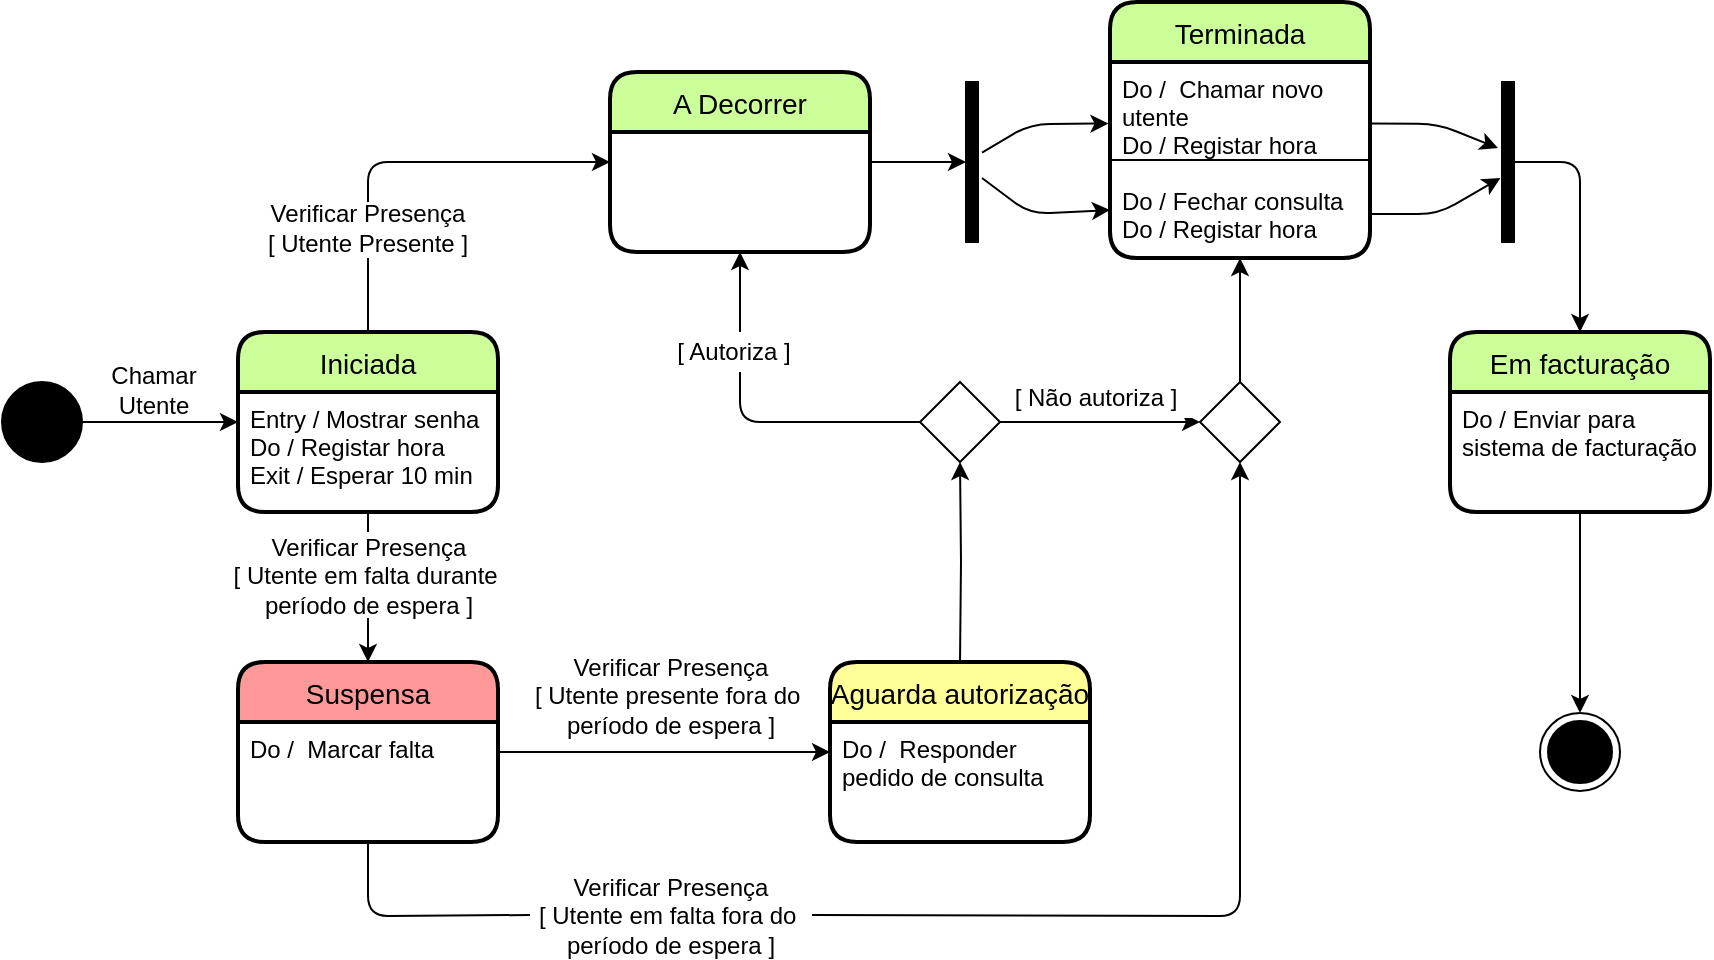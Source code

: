 <mxfile version="14.2.6" type="device"><diagram id="qfh7NfVdlRpL12L8LEe-" name="Page-1"><mxGraphModel dx="868" dy="425" grid="1" gridSize="5" guides="1" tooltips="1" connect="1" arrows="1" fold="1" page="1" pageScale="1" pageWidth="827" pageHeight="1169" math="0" shadow="0"><root><mxCell id="0"/><mxCell id="1" parent="0"/><mxCell id="K6TeAN2AUnNZK-00623X-1" value="Iniciada" style="swimlane;childLayout=stackLayout;horizontal=1;startSize=30;horizontalStack=0;rounded=1;fontSize=14;fontStyle=0;strokeWidth=2;resizeParent=0;resizeLast=1;shadow=0;dashed=0;align=center;fillColor=#CCFF99;" parent="1" vertex="1"><mxGeometry x="134" y="215" width="130" height="90" as="geometry"><mxRectangle x="260" y="75" width="120" height="30" as="alternateBounds"/></mxGeometry></mxCell><mxCell id="K6TeAN2AUnNZK-00623X-2" value="Entry / Mostrar senha&#10;Do / Registar hora&#10;Exit / Esperar 10 min" style="align=left;strokeColor=none;fillColor=none;spacingLeft=4;fontSize=12;verticalAlign=top;resizable=0;rotatable=0;part=1;" parent="K6TeAN2AUnNZK-00623X-1" vertex="1"><mxGeometry y="30" width="130" height="60" as="geometry"/></mxCell><mxCell id="K6TeAN2AUnNZK-00623X-4" style="edgeStyle=orthogonalEdgeStyle;rounded=0;orthogonalLoop=1;jettySize=auto;html=1;entryX=0;entryY=0.5;entryDx=0;entryDy=0;" parent="1" source="K6TeAN2AUnNZK-00623X-3" target="K6TeAN2AUnNZK-00623X-1" edge="1"><mxGeometry relative="1" as="geometry"/></mxCell><mxCell id="K6TeAN2AUnNZK-00623X-3" value="" style="ellipse;whiteSpace=wrap;html=1;aspect=fixed;fillColor=#000000;" parent="1" vertex="1"><mxGeometry x="16" y="240" width="40" height="40" as="geometry"/></mxCell><mxCell id="K6TeAN2AUnNZK-00623X-5" value="Chamar &lt;br&gt;Utente" style="text;html=1;strokeColor=none;align=center;verticalAlign=middle;whiteSpace=wrap;rounded=0;fillColor=#ffffff;" parent="1" vertex="1"><mxGeometry x="64" y="230" width="56" height="28" as="geometry"/></mxCell><mxCell id="K6TeAN2AUnNZK-00623X-25" style="edgeStyle=orthogonalEdgeStyle;rounded=0;orthogonalLoop=1;jettySize=auto;html=1;entryX=0.5;entryY=1;entryDx=0;entryDy=0;" parent="1" source="K6TeAN2AUnNZK-00623X-7" target="K6TeAN2AUnNZK-00623X-22" edge="1"><mxGeometry relative="1" as="geometry"/></mxCell><mxCell id="K6TeAN2AUnNZK-00623X-7" value="A Decorrer" style="swimlane;childLayout=stackLayout;horizontal=1;startSize=30;horizontalStack=0;rounded=1;fontSize=14;fontStyle=0;strokeWidth=2;resizeParent=0;resizeLast=1;shadow=0;dashed=0;align=center;fillColor=#CCFF99;" parent="1" vertex="1"><mxGeometry x="320" y="85" width="130" height="90" as="geometry"><mxRectangle x="260" y="75" width="120" height="30" as="alternateBounds"/></mxGeometry></mxCell><mxCell id="K6TeAN2AUnNZK-00623X-10" value="Verificar Presença&lt;br&gt;[ Utente Presente ]" style="text;html=1;strokeColor=none;align=center;verticalAlign=middle;whiteSpace=wrap;rounded=0;fillColor=#ffffff;" parent="1" vertex="1"><mxGeometry x="144" y="148" width="110" height="30" as="geometry"/></mxCell><mxCell id="K6TeAN2AUnNZK-00623X-12" style="edgeStyle=orthogonalEdgeStyle;rounded=0;orthogonalLoop=1;jettySize=auto;html=1;entryX=0.5;entryY=0;entryDx=0;entryDy=0;" parent="1" source="K6TeAN2AUnNZK-00623X-2" edge="1"><mxGeometry relative="1" as="geometry"><mxPoint x="199" y="380" as="targetPoint"/></mxGeometry></mxCell><mxCell id="K6TeAN2AUnNZK-00623X-13" value="Verificar Presença&lt;br&gt;[ Utente em falta durante&amp;nbsp;&lt;br&gt;período de espera ]" style="text;html=1;strokeColor=none;align=center;verticalAlign=middle;whiteSpace=wrap;rounded=0;fillColor=#ffffff;" parent="1" vertex="1"><mxGeometry x="128.5" y="315" width="141" height="43" as="geometry"/></mxCell><mxCell id="K6TeAN2AUnNZK-00623X-55" style="edgeStyle=orthogonalEdgeStyle;rounded=0;orthogonalLoop=1;jettySize=auto;html=1;entryX=0;entryY=0.25;entryDx=0;entryDy=0;" parent="1" source="K6TeAN2AUnNZK-00623X-15" target="K6TeAN2AUnNZK-00623X-66" edge="1"><mxGeometry relative="1" as="geometry"><mxPoint x="416" y="425" as="targetPoint"/></mxGeometry></mxCell><mxCell id="K6TeAN2AUnNZK-00623X-15" value="Suspensa" style="swimlane;childLayout=stackLayout;horizontal=1;startSize=30;horizontalStack=0;rounded=1;fontSize=14;fontStyle=0;strokeWidth=2;resizeParent=0;resizeLast=1;shadow=0;dashed=0;align=center;fillColor=#FF9999;" parent="1" vertex="1"><mxGeometry x="134" y="380" width="130" height="90" as="geometry"><mxRectangle x="260" y="75" width="120" height="30" as="alternateBounds"/></mxGeometry></mxCell><mxCell id="K6TeAN2AUnNZK-00623X-16" value="Do /  Marcar falta" style="align=left;strokeColor=none;fillColor=none;spacingLeft=4;fontSize=12;verticalAlign=top;resizable=0;rotatable=0;part=1;" parent="K6TeAN2AUnNZK-00623X-15" vertex="1"><mxGeometry y="30" width="130" height="60" as="geometry"/></mxCell><mxCell id="K6TeAN2AUnNZK-00623X-22" value="" style="rounded=0;whiteSpace=wrap;html=1;fillColor=#000000;direction=south;" parent="1" vertex="1"><mxGeometry x="498" y="90" width="6" height="80" as="geometry"/></mxCell><mxCell id="K6TeAN2AUnNZK-00623X-28" value="Terminada" style="swimlane;childLayout=stackLayout;horizontal=1;startSize=30;horizontalStack=0;rounded=1;fontSize=14;fontStyle=0;strokeWidth=2;resizeParent=0;resizeLast=1;shadow=0;dashed=0;align=center;fillColor=#CCFF99;" parent="1" vertex="1"><mxGeometry x="570" y="50" width="130" height="128" as="geometry"><mxRectangle x="260" y="75" width="120" height="30" as="alternateBounds"/></mxGeometry></mxCell><mxCell id="K6TeAN2AUnNZK-00623X-29" value="Do /  Chamar novo&#10;utente&#10;Do / Registar hora&#10;&#10;Do / Fechar consulta&#10;Do / Registar hora" style="align=left;strokeColor=none;fillColor=none;spacingLeft=4;fontSize=12;verticalAlign=top;resizable=0;rotatable=0;part=1;" parent="K6TeAN2AUnNZK-00623X-28" vertex="1"><mxGeometry y="30" width="130" height="98" as="geometry"/></mxCell><mxCell id="K6TeAN2AUnNZK-00623X-31" value="" style="endArrow=none;html=1;entryX=0;entryY=0.5;entryDx=0;entryDy=0;exitX=1;exitY=0.5;exitDx=0;exitDy=0;" parent="K6TeAN2AUnNZK-00623X-28" source="K6TeAN2AUnNZK-00623X-29" target="K6TeAN2AUnNZK-00623X-29" edge="1"><mxGeometry width="50" height="50" relative="1" as="geometry"><mxPoint x="129" y="75" as="sourcePoint"/><mxPoint x="-182" y="144" as="targetPoint"/></mxGeometry></mxCell><mxCell id="K6TeAN2AUnNZK-00623X-32" value="" style="endArrow=classic;html=1;exitX=0.442;exitY=-0.333;exitDx=0;exitDy=0;exitPerimeter=0;entryX=-0.006;entryY=0.314;entryDx=0;entryDy=0;entryPerimeter=0;" parent="1" source="K6TeAN2AUnNZK-00623X-22" target="K6TeAN2AUnNZK-00623X-29" edge="1"><mxGeometry width="50" height="50" relative="1" as="geometry"><mxPoint x="354" y="252" as="sourcePoint"/><mxPoint x="404" y="202" as="targetPoint"/><Array as="points"><mxPoint x="530" y="111"/></Array></mxGeometry></mxCell><mxCell id="K6TeAN2AUnNZK-00623X-33" value="" style="endArrow=classic;html=1;" parent="1" edge="1"><mxGeometry width="50" height="50" relative="1" as="geometry"><mxPoint x="506" y="138" as="sourcePoint"/><mxPoint x="570" y="154" as="targetPoint"/><Array as="points"><mxPoint x="530" y="156"/></Array></mxGeometry></mxCell><mxCell id="K6TeAN2AUnNZK-00623X-36" value="" style="rounded=0;whiteSpace=wrap;html=1;fillColor=#000000;direction=south;" parent="1" vertex="1"><mxGeometry x="766" y="90" width="6" height="80" as="geometry"/></mxCell><mxCell id="K6TeAN2AUnNZK-00623X-37" value="" style="endArrow=classic;html=1;exitX=0.997;exitY=0.314;exitDx=0;exitDy=0;entryX=0.413;entryY=1.333;entryDx=0;entryDy=0;entryPerimeter=0;exitPerimeter=0;" parent="1" source="K6TeAN2AUnNZK-00623X-29" target="K6TeAN2AUnNZK-00623X-36" edge="1"><mxGeometry width="50" height="50" relative="1" as="geometry"><mxPoint x="566" y="220" as="sourcePoint"/><mxPoint x="616" y="170" as="targetPoint"/><Array as="points"><mxPoint x="734" y="111"/></Array></mxGeometry></mxCell><mxCell id="K6TeAN2AUnNZK-00623X-38" value="" style="endArrow=classic;html=1;entryX=0.6;entryY=1.133;entryDx=0;entryDy=0;entryPerimeter=0;" parent="1" target="K6TeAN2AUnNZK-00623X-36" edge="1"><mxGeometry width="50" height="50" relative="1" as="geometry"><mxPoint x="700" y="156" as="sourcePoint"/><mxPoint x="760" y="138" as="targetPoint"/><Array as="points"><mxPoint x="734" y="156"/></Array></mxGeometry></mxCell><mxCell id="K6TeAN2AUnNZK-00623X-40" value="" style="ellipse;html=1;shape=endState;fillColor=#000000;" parent="1" vertex="1"><mxGeometry x="785" y="405.5" width="40" height="39" as="geometry"/></mxCell><mxCell id="K6TeAN2AUnNZK-00623X-44" value="" style="endArrow=classic;html=1;entryX=0;entryY=0.5;entryDx=0;entryDy=0;" parent="1" target="K6TeAN2AUnNZK-00623X-7" edge="1"><mxGeometry width="50" height="50" relative="1" as="geometry"><mxPoint x="199" y="150" as="sourcePoint"/><mxPoint x="410" y="178" as="targetPoint"/><Array as="points"><mxPoint x="199" y="130"/></Array></mxGeometry></mxCell><mxCell id="K6TeAN2AUnNZK-00623X-45" value="" style="endArrow=none;html=1;exitX=0.5;exitY=1;exitDx=0;exitDy=0;entryX=0.5;entryY=0;entryDx=0;entryDy=0;" parent="1" source="K6TeAN2AUnNZK-00623X-10" target="K6TeAN2AUnNZK-00623X-1" edge="1"><mxGeometry width="50" height="50" relative="1" as="geometry"><mxPoint x="344" y="193" as="sourcePoint"/><mxPoint x="199" y="207" as="targetPoint"/></mxGeometry></mxCell><mxCell id="K6TeAN2AUnNZK-00623X-48" value="Verificar Presença&lt;br&gt;[ Utente em falta fora do&amp;nbsp;&lt;br&gt;período de espera ]" style="text;html=1;strokeColor=none;align=center;verticalAlign=middle;whiteSpace=wrap;rounded=0;fillColor=#ffffff;" parent="1" vertex="1"><mxGeometry x="280" y="485" width="141" height="43" as="geometry"/></mxCell><mxCell id="K6TeAN2AUnNZK-00623X-49" value="" style="endArrow=classic;html=1;entryX=0.5;entryY=1;entryDx=0;entryDy=0;exitX=0.5;exitY=0;exitDx=0;exitDy=0;" parent="1" source="K6TeAN2AUnNZK-00623X-59" target="K6TeAN2AUnNZK-00623X-29" edge="1"><mxGeometry width="50" height="50" relative="1" as="geometry"><mxPoint x="448" y="425" as="sourcePoint"/><mxPoint x="658" y="239" as="targetPoint"/><Array as="points"/></mxGeometry></mxCell><mxCell id="K6TeAN2AUnNZK-00623X-50" value="" style="endArrow=none;html=1;exitX=0.5;exitY=1;exitDx=0;exitDy=0;entryX=0;entryY=0.5;entryDx=0;entryDy=0;" parent="1" source="K6TeAN2AUnNZK-00623X-15" target="K6TeAN2AUnNZK-00623X-48" edge="1"><mxGeometry width="50" height="50" relative="1" as="geometry"><mxPoint x="312" y="393" as="sourcePoint"/><mxPoint x="362" y="343" as="targetPoint"/><Array as="points"><mxPoint x="199" y="507"/></Array></mxGeometry></mxCell><mxCell id="K6TeAN2AUnNZK-00623X-58" style="edgeStyle=orthogonalEdgeStyle;rounded=0;orthogonalLoop=1;jettySize=auto;html=1;entryX=0.5;entryY=1;entryDx=0;entryDy=0;" parent="1" target="K6TeAN2AUnNZK-00623X-57" edge="1"><mxGeometry relative="1" as="geometry"><mxPoint x="495" y="380" as="sourcePoint"/></mxGeometry></mxCell><mxCell id="K6TeAN2AUnNZK-00623X-56" value="Verificar Presença&lt;br&gt;[ Utente presente fora do&amp;nbsp;&lt;br&gt;período de espera ]" style="text;html=1;strokeColor=none;align=center;verticalAlign=middle;whiteSpace=wrap;rounded=0;fillColor=#ffffff;" parent="1" vertex="1"><mxGeometry x="280" y="375" width="141" height="43" as="geometry"/></mxCell><mxCell id="K6TeAN2AUnNZK-00623X-61" style="edgeStyle=orthogonalEdgeStyle;rounded=0;orthogonalLoop=1;jettySize=auto;html=1;entryX=0;entryY=0.5;entryDx=0;entryDy=0;" parent="1" source="K6TeAN2AUnNZK-00623X-57" target="K6TeAN2AUnNZK-00623X-59" edge="1"><mxGeometry relative="1" as="geometry"/></mxCell><mxCell id="K6TeAN2AUnNZK-00623X-57" value="" style="rhombus;whiteSpace=wrap;html=1;fillColor=#FFFFFF;" parent="1" vertex="1"><mxGeometry x="475" y="240" width="40" height="40" as="geometry"/></mxCell><mxCell id="K6TeAN2AUnNZK-00623X-59" value="" style="rhombus;whiteSpace=wrap;html=1;fillColor=#FFFFFF;" parent="1" vertex="1"><mxGeometry x="615" y="240" width="40" height="40" as="geometry"/></mxCell><mxCell id="K6TeAN2AUnNZK-00623X-60" value="" style="endArrow=classic;html=1;entryX=0.5;entryY=1;entryDx=0;entryDy=0;exitX=1;exitY=0.5;exitDx=0;exitDy=0;" parent="1" source="K6TeAN2AUnNZK-00623X-48" target="K6TeAN2AUnNZK-00623X-59" edge="1"><mxGeometry width="50" height="50" relative="1" as="geometry"><mxPoint x="437" y="524.5" as="sourcePoint"/><mxPoint x="635" y="143" as="targetPoint"/><Array as="points"><mxPoint x="635" y="507"/></Array></mxGeometry></mxCell><mxCell id="K6TeAN2AUnNZK-00623X-62" value="" style="endArrow=classic;html=1;exitX=0;exitY=0.5;exitDx=0;exitDy=0;entryX=0.5;entryY=1;entryDx=0;entryDy=0;" parent="1" source="K6TeAN2AUnNZK-00623X-57" target="K6TeAN2AUnNZK-00623X-7" edge="1"><mxGeometry width="50" height="50" relative="1" as="geometry"><mxPoint x="504" y="225" as="sourcePoint"/><mxPoint x="554" y="175" as="targetPoint"/><Array as="points"><mxPoint x="385" y="260"/></Array></mxGeometry></mxCell><mxCell id="K6TeAN2AUnNZK-00623X-65" value="Aguarda autorização" style="swimlane;childLayout=stackLayout;horizontal=1;startSize=30;horizontalStack=0;rounded=1;fontSize=14;fontStyle=0;strokeWidth=2;resizeParent=0;resizeLast=1;shadow=0;dashed=0;align=center;fillColor=#FFFF99;" parent="1" vertex="1"><mxGeometry x="430" y="380" width="130" height="90" as="geometry"><mxRectangle x="260" y="75" width="120" height="30" as="alternateBounds"/></mxGeometry></mxCell><mxCell id="K6TeAN2AUnNZK-00623X-66" value="Do /  Responder&#10;pedido de consulta" style="align=left;strokeColor=none;fillColor=none;spacingLeft=4;fontSize=12;verticalAlign=top;resizable=0;rotatable=0;part=1;" parent="K6TeAN2AUnNZK-00623X-65" vertex="1"><mxGeometry y="30" width="130" height="60" as="geometry"/></mxCell><mxCell id="K6TeAN2AUnNZK-00623X-67" value="[ Autoriza ]" style="text;html=1;strokeColor=none;align=center;verticalAlign=middle;whiteSpace=wrap;rounded=0;fillColor=#ffffff;" parent="1" vertex="1"><mxGeometry x="350" y="215" width="64" height="20" as="geometry"/></mxCell><mxCell id="K6TeAN2AUnNZK-00623X-68" value="[ Não autoriza ]" style="text;html=1;strokeColor=none;align=center;verticalAlign=middle;whiteSpace=wrap;rounded=0;fillColor=#ffffff;" parent="1" vertex="1"><mxGeometry x="515" y="238" width="96" height="20" as="geometry"/></mxCell><mxCell id="K6TeAN2AUnNZK-00623X-72" value="Em facturação" style="swimlane;childLayout=stackLayout;horizontal=1;startSize=30;horizontalStack=0;rounded=1;fontSize=14;fontStyle=0;strokeWidth=2;resizeParent=0;resizeLast=1;shadow=0;dashed=0;align=center;fillColor=#CCFF99;" parent="1" vertex="1"><mxGeometry x="740" y="215" width="130" height="90" as="geometry"><mxRectangle x="260" y="75" width="120" height="30" as="alternateBounds"/></mxGeometry></mxCell><mxCell id="K6TeAN2AUnNZK-00623X-73" value="Do / Enviar para&#10;sistema de facturação " style="align=left;strokeColor=none;fillColor=none;spacingLeft=4;fontSize=12;verticalAlign=top;resizable=0;rotatable=0;part=1;" parent="K6TeAN2AUnNZK-00623X-72" vertex="1"><mxGeometry y="30" width="130" height="60" as="geometry"/></mxCell><mxCell id="K6TeAN2AUnNZK-00623X-74" value="" style="endArrow=classic;html=1;entryX=0.5;entryY=0;entryDx=0;entryDy=0;exitX=0.5;exitY=0;exitDx=0;exitDy=0;" parent="1" source="K6TeAN2AUnNZK-00623X-36" target="K6TeAN2AUnNZK-00623X-72" edge="1"><mxGeometry width="50" height="50" relative="1" as="geometry"><mxPoint x="700" y="150" as="sourcePoint"/><mxPoint x="750" y="100" as="targetPoint"/><Array as="points"><mxPoint x="805" y="130"/></Array></mxGeometry></mxCell><mxCell id="K6TeAN2AUnNZK-00623X-75" style="edgeStyle=orthogonalEdgeStyle;rounded=0;orthogonalLoop=1;jettySize=auto;html=1;" parent="1" source="K6TeAN2AUnNZK-00623X-73" target="K6TeAN2AUnNZK-00623X-40" edge="1"><mxGeometry relative="1" as="geometry"/></mxCell></root></mxGraphModel></diagram></mxfile>